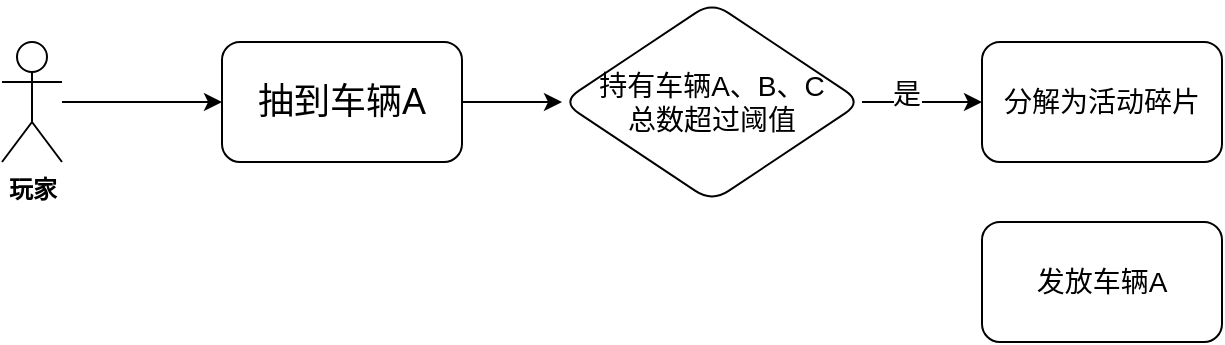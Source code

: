 <mxfile version="20.8.19" type="github">
  <diagram name="第 1 页" id="JbaxSUuwmMwugx7oRCqP">
    <mxGraphModel dx="1026" dy="683" grid="1" gridSize="10" guides="1" tooltips="1" connect="1" arrows="1" fold="1" page="1" pageScale="1" pageWidth="827" pageHeight="1169" math="0" shadow="0">
      <root>
        <mxCell id="0" />
        <mxCell id="1" parent="0" />
        <mxCell id="8lv_WoFP3hUaKJV0ONWV-6" value="" style="edgeStyle=orthogonalEdgeStyle;rounded=0;orthogonalLoop=1;jettySize=auto;html=1;" edge="1" parent="1" source="8lv_WoFP3hUaKJV0ONWV-1" target="8lv_WoFP3hUaKJV0ONWV-5">
          <mxGeometry relative="1" as="geometry" />
        </mxCell>
        <mxCell id="8lv_WoFP3hUaKJV0ONWV-1" value="&lt;b&gt;玩家&lt;/b&gt;" style="shape=umlActor;verticalLabelPosition=bottom;verticalAlign=top;html=1;outlineConnect=0;" vertex="1" parent="1">
          <mxGeometry x="100" y="270" width="30" height="60" as="geometry" />
        </mxCell>
        <mxCell id="8lv_WoFP3hUaKJV0ONWV-8" value="" style="edgeStyle=orthogonalEdgeStyle;rounded=0;orthogonalLoop=1;jettySize=auto;html=1;" edge="1" parent="1" source="8lv_WoFP3hUaKJV0ONWV-5" target="8lv_WoFP3hUaKJV0ONWV-7">
          <mxGeometry relative="1" as="geometry" />
        </mxCell>
        <mxCell id="8lv_WoFP3hUaKJV0ONWV-5" value="&lt;font style=&quot;font-size: 18px;&quot;&gt;抽到车辆A&lt;/font&gt;" style="rounded=1;whiteSpace=wrap;html=1;" vertex="1" parent="1">
          <mxGeometry x="210" y="270" width="120" height="60" as="geometry" />
        </mxCell>
        <mxCell id="8lv_WoFP3hUaKJV0ONWV-10" value="" style="edgeStyle=orthogonalEdgeStyle;rounded=0;orthogonalLoop=1;jettySize=auto;html=1;fontSize=14;" edge="1" parent="1" source="8lv_WoFP3hUaKJV0ONWV-7" target="8lv_WoFP3hUaKJV0ONWV-9">
          <mxGeometry relative="1" as="geometry" />
        </mxCell>
        <mxCell id="8lv_WoFP3hUaKJV0ONWV-11" value="是" style="edgeLabel;html=1;align=center;verticalAlign=middle;resizable=0;points=[];fontSize=14;" vertex="1" connectable="0" parent="8lv_WoFP3hUaKJV0ONWV-10">
          <mxGeometry x="-0.267" y="4" relative="1" as="geometry">
            <mxPoint as="offset" />
          </mxGeometry>
        </mxCell>
        <mxCell id="8lv_WoFP3hUaKJV0ONWV-7" value="&lt;font style=&quot;font-size: 14px;&quot;&gt;持有车辆A、B、C&lt;br&gt;总数超过阈值&lt;/font&gt;" style="rhombus;whiteSpace=wrap;html=1;rounded=1;" vertex="1" parent="1">
          <mxGeometry x="380" y="250" width="150" height="100" as="geometry" />
        </mxCell>
        <mxCell id="8lv_WoFP3hUaKJV0ONWV-9" value="&lt;font style=&quot;font-size: 14px;&quot;&gt;分解为活动碎片&lt;/font&gt;" style="whiteSpace=wrap;html=1;rounded=1;" vertex="1" parent="1">
          <mxGeometry x="590" y="270" width="120" height="60" as="geometry" />
        </mxCell>
        <mxCell id="8lv_WoFP3hUaKJV0ONWV-13" value="&lt;font style=&quot;font-size: 14px;&quot;&gt;发放车辆A&lt;/font&gt;" style="whiteSpace=wrap;html=1;rounded=1;" vertex="1" parent="1">
          <mxGeometry x="590" y="360" width="120" height="60" as="geometry" />
        </mxCell>
      </root>
    </mxGraphModel>
  </diagram>
</mxfile>
